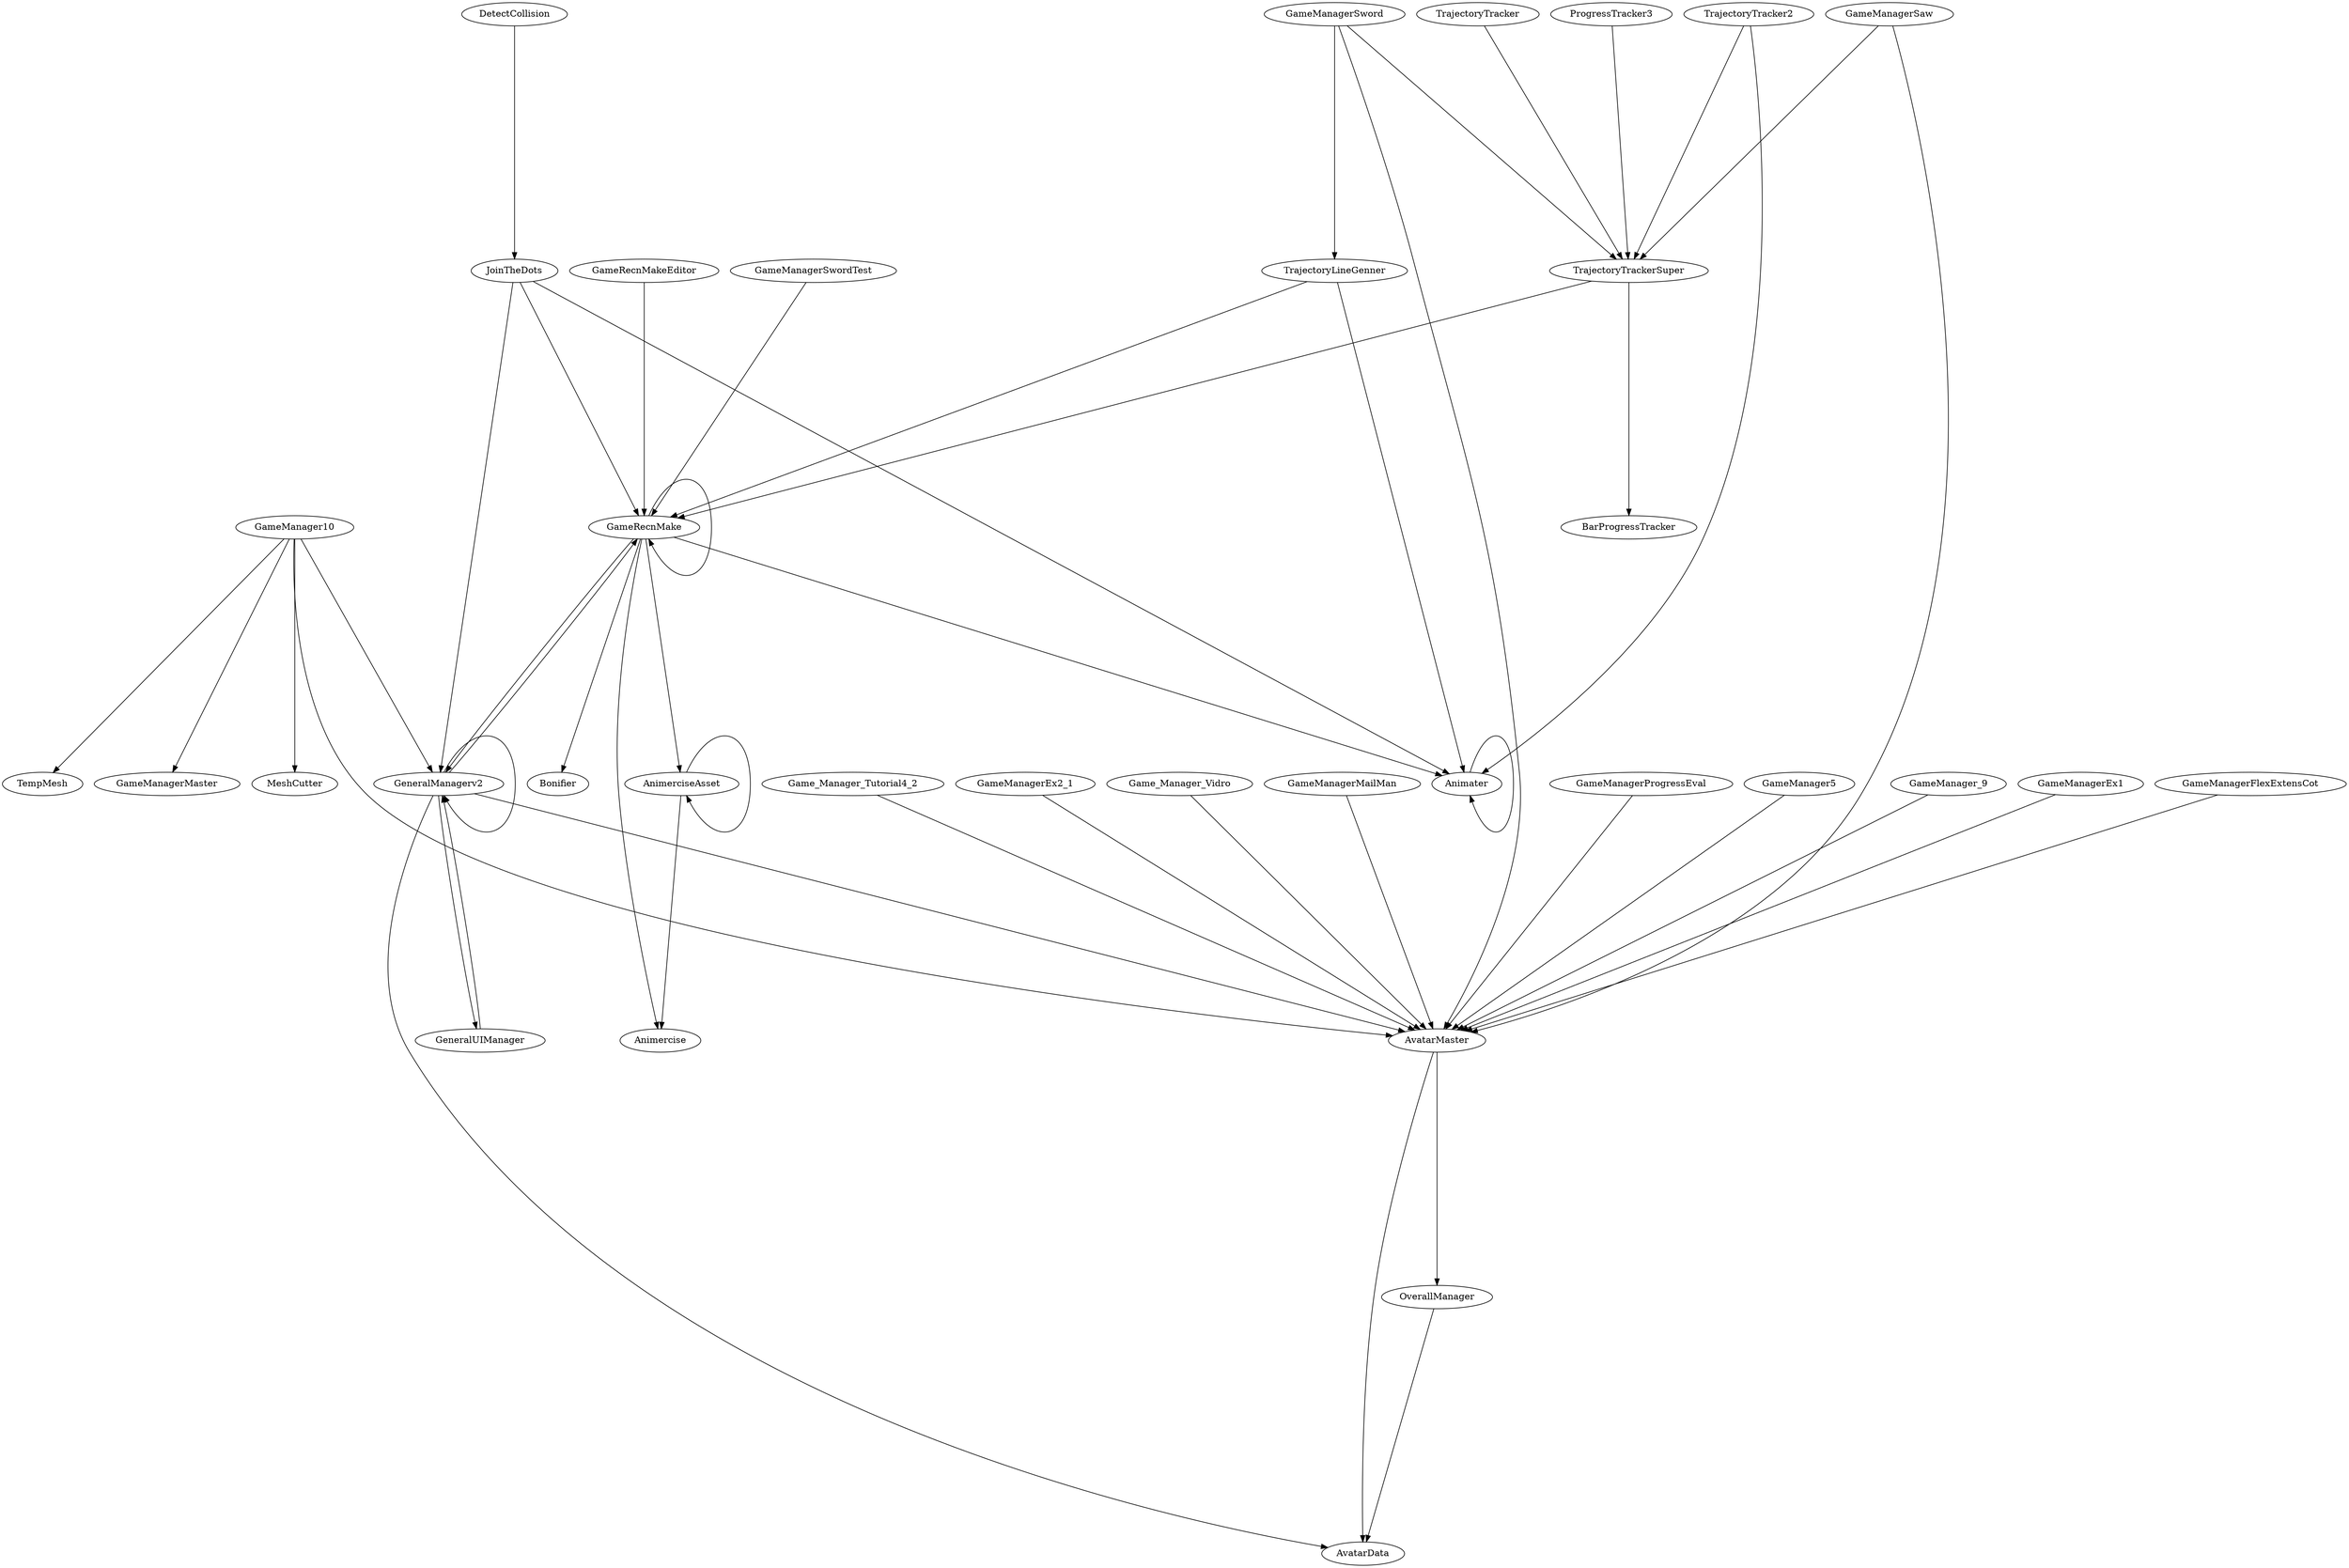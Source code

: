 digraph  {
	graph [nodesep=0.25,
		ranksep=5.0
	];
	Animater -> Animater;
	GeneralManagerv2 -> GeneralManagerv2;
	GeneralManagerv2 -> AvatarMaster;
	GeneralManagerv2 -> GeneralUIManager;
	GeneralManagerv2 -> AvatarData;
	GeneralManagerv2 -> GameRecnMake;
	GameRecnMakeEditor -> GameRecnMake;
	DetectCollision -> JoinTheDots;
	GameManager10 -> GeneralManagerv2;
	GameManager10 -> AvatarMaster;
	GameManager10 -> GameManagerMaster;
	GameManager10 -> MeshCutter;
	GameManager10 -> TempMesh;
	AvatarMaster -> AvatarData;
	AvatarMaster -> OverallManager;
	AnimerciseAsset -> Animercise;
	AnimerciseAsset -> AnimerciseAsset;
	GeneralUIManager -> GeneralManagerv2;
	TrajectoryTrackerSuper -> GameRecnMake;
	TrajectoryTrackerSuper -> BarProgressTracker;
	TrajectoryLineGenner -> Animater;
	TrajectoryLineGenner -> GameRecnMake;
	TrajectoryTracker2 -> Animater;
	TrajectoryTracker2 -> TrajectoryTrackerSuper;
	JoinTheDots -> Animater;
	JoinTheDots -> GeneralManagerv2;
	JoinTheDots -> GameRecnMake;
	GameManagerSwordTest -> GameRecnMake;
	GameRecnMake -> Animater;
	GameRecnMake -> GeneralManagerv2;
	GameRecnMake -> Animercise;
	GameRecnMake -> AnimerciseAsset;
	GameRecnMake -> Bonifier;
	GameRecnMake -> GameRecnMake;
	OverallManager -> AvatarData;
	GameManagerEx2_1 -> AvatarMaster;
	Game_Manager_Vidro -> AvatarMaster;
	GameManagerMailMan -> AvatarMaster;
	GameManagerSaw -> AvatarMaster;
	GameManagerSaw -> TrajectoryTrackerSuper;
	GameManagerSword -> AvatarMaster;
	GameManagerSword -> TrajectoryTrackerSuper;
	GameManagerSword -> TrajectoryLineGenner;
	GameManagerProgressEval -> AvatarMaster;
	GameManager5 -> AvatarMaster;
	GameManager_9 -> AvatarMaster;
	GameManagerEx1 -> AvatarMaster;
	GameManagerFlexExtensCot -> AvatarMaster;
	Game_Manager_Tutorial4_2 -> AvatarMaster;
	ProgressTracker3 -> TrajectoryTrackerSuper;
	TrajectoryTracker -> TrajectoryTrackerSuper;
}
